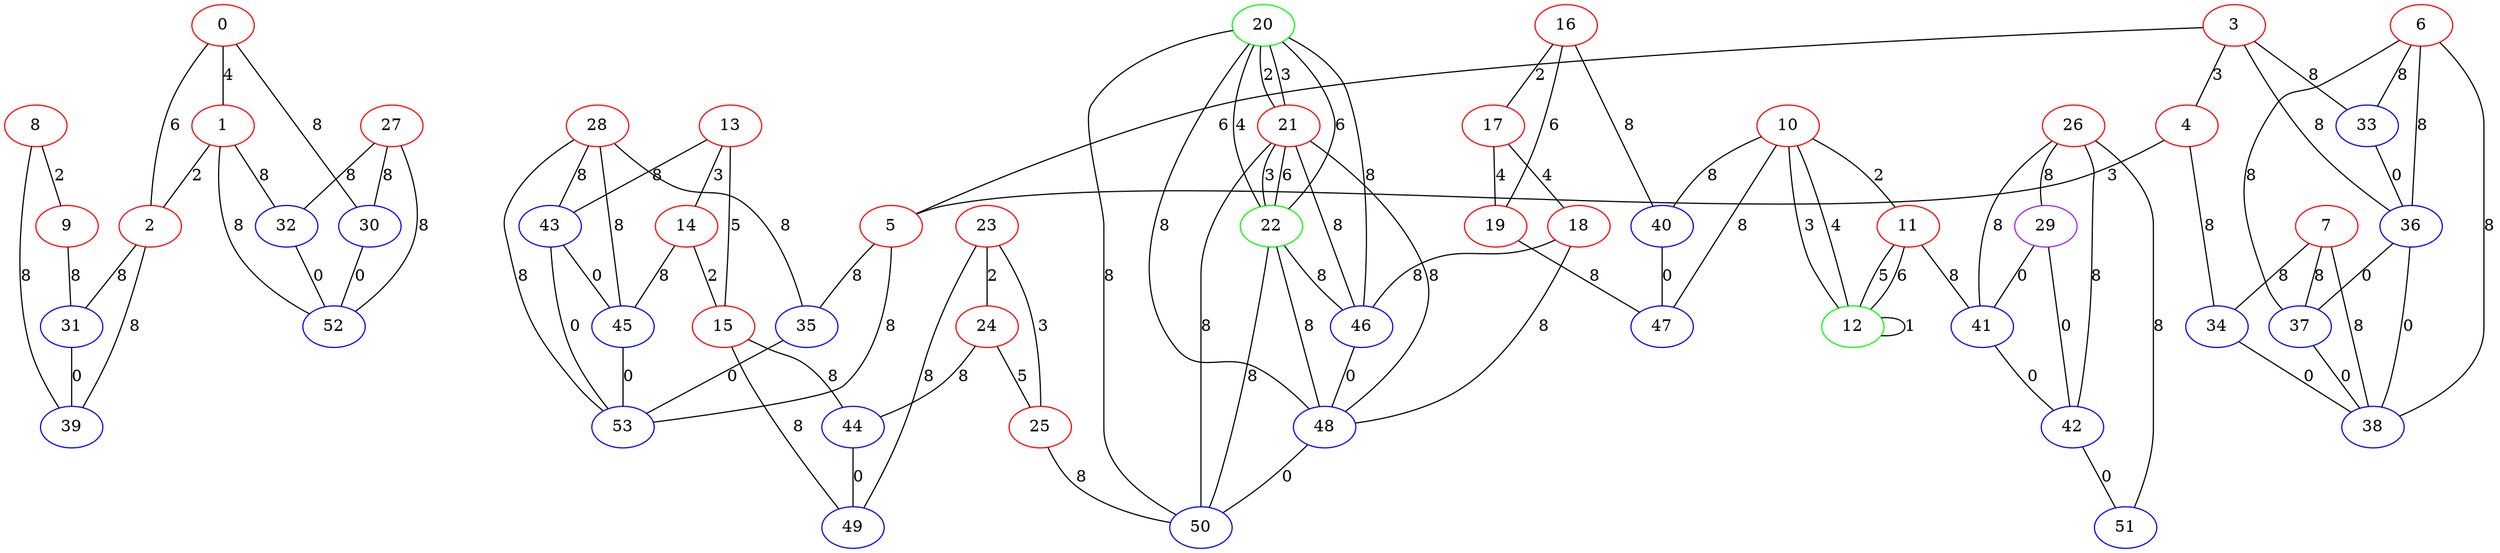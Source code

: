 graph "" {
0 [color=red, weight=1];
1 [color=red, weight=1];
2 [color=red, weight=1];
3 [color=red, weight=1];
4 [color=red, weight=1];
5 [color=red, weight=1];
6 [color=red, weight=1];
7 [color=red, weight=1];
8 [color=red, weight=1];
9 [color=red, weight=1];
10 [color=red, weight=1];
11 [color=red, weight=1];
12 [color=green, weight=2];
13 [color=red, weight=1];
14 [color=red, weight=1];
15 [color=red, weight=1];
16 [color=red, weight=1];
17 [color=red, weight=1];
18 [color=red, weight=1];
19 [color=red, weight=1];
20 [color=green, weight=2];
21 [color=red, weight=1];
22 [color=green, weight=2];
23 [color=red, weight=1];
24 [color=red, weight=1];
25 [color=red, weight=1];
26 [color=red, weight=1];
27 [color=red, weight=1];
28 [color=red, weight=1];
29 [color=purple, weight=4];
30 [color=blue, weight=3];
31 [color=blue, weight=3];
32 [color=blue, weight=3];
33 [color=blue, weight=3];
34 [color=blue, weight=3];
35 [color=blue, weight=3];
36 [color=blue, weight=3];
37 [color=blue, weight=3];
38 [color=blue, weight=3];
39 [color=blue, weight=3];
40 [color=blue, weight=3];
41 [color=blue, weight=3];
42 [color=blue, weight=3];
43 [color=blue, weight=3];
44 [color=blue, weight=3];
45 [color=blue, weight=3];
46 [color=blue, weight=3];
47 [color=blue, weight=3];
48 [color=blue, weight=3];
49 [color=blue, weight=3];
50 [color=blue, weight=3];
51 [color=blue, weight=3];
52 [color=blue, weight=3];
53 [color=blue, weight=3];
0 -- 1  [key=0, label=4];
0 -- 2  [key=0, label=6];
0 -- 30  [key=0, label=8];
1 -- 32  [key=0, label=8];
1 -- 2  [key=0, label=2];
1 -- 52  [key=0, label=8];
2 -- 39  [key=0, label=8];
2 -- 31  [key=0, label=8];
3 -- 33  [key=0, label=8];
3 -- 4  [key=0, label=3];
3 -- 5  [key=0, label=6];
3 -- 36  [key=0, label=8];
4 -- 34  [key=0, label=8];
4 -- 5  [key=0, label=3];
5 -- 35  [key=0, label=8];
5 -- 53  [key=0, label=8];
6 -- 33  [key=0, label=8];
6 -- 36  [key=0, label=8];
6 -- 37  [key=0, label=8];
6 -- 38  [key=0, label=8];
7 -- 34  [key=0, label=8];
7 -- 37  [key=0, label=8];
7 -- 38  [key=0, label=8];
8 -- 9  [key=0, label=2];
8 -- 39  [key=0, label=8];
9 -- 31  [key=0, label=8];
10 -- 40  [key=0, label=8];
10 -- 11  [key=0, label=2];
10 -- 12  [key=0, label=3];
10 -- 12  [key=1, label=4];
10 -- 47  [key=0, label=8];
11 -- 41  [key=0, label=8];
11 -- 12  [key=0, label=5];
11 -- 12  [key=1, label=6];
12 -- 12  [key=0, label=1];
13 -- 43  [key=0, label=8];
13 -- 14  [key=0, label=3];
13 -- 15  [key=0, label=5];
14 -- 45  [key=0, label=8];
14 -- 15  [key=0, label=2];
15 -- 49  [key=0, label=8];
15 -- 44  [key=0, label=8];
16 -- 40  [key=0, label=8];
16 -- 17  [key=0, label=2];
16 -- 19  [key=0, label=6];
17 -- 18  [key=0, label=4];
17 -- 19  [key=0, label=4];
18 -- 48  [key=0, label=8];
18 -- 46  [key=0, label=8];
19 -- 47  [key=0, label=8];
20 -- 48  [key=0, label=8];
20 -- 50  [key=0, label=8];
20 -- 46  [key=0, label=8];
20 -- 21  [key=0, label=3];
20 -- 21  [key=1, label=2];
20 -- 22  [key=0, label=6];
20 -- 22  [key=1, label=4];
21 -- 48  [key=0, label=8];
21 -- 50  [key=0, label=8];
21 -- 46  [key=0, label=8];
21 -- 22  [key=0, label=3];
21 -- 22  [key=1, label=6];
22 -- 48  [key=0, label=8];
22 -- 50  [key=0, label=8];
22 -- 46  [key=0, label=8];
23 -- 24  [key=0, label=2];
23 -- 25  [key=0, label=3];
23 -- 49  [key=0, label=8];
24 -- 25  [key=0, label=5];
24 -- 44  [key=0, label=8];
25 -- 50  [key=0, label=8];
26 -- 41  [key=0, label=8];
26 -- 42  [key=0, label=8];
26 -- 51  [key=0, label=8];
26 -- 29  [key=0, label=8];
27 -- 32  [key=0, label=8];
27 -- 52  [key=0, label=8];
27 -- 30  [key=0, label=8];
28 -- 43  [key=0, label=8];
28 -- 35  [key=0, label=8];
28 -- 45  [key=0, label=8];
28 -- 53  [key=0, label=8];
29 -- 41  [key=0, label=0];
29 -- 42  [key=0, label=0];
30 -- 52  [key=0, label=0];
31 -- 39  [key=0, label=0];
32 -- 52  [key=0, label=0];
33 -- 36  [key=0, label=0];
34 -- 38  [key=0, label=0];
35 -- 53  [key=0, label=0];
36 -- 37  [key=0, label=0];
36 -- 38  [key=0, label=0];
37 -- 38  [key=0, label=0];
40 -- 47  [key=0, label=0];
41 -- 42  [key=0, label=0];
42 -- 51  [key=0, label=0];
43 -- 53  [key=0, label=0];
43 -- 45  [key=0, label=0];
44 -- 49  [key=0, label=0];
45 -- 53  [key=0, label=0];
46 -- 48  [key=0, label=0];
48 -- 50  [key=0, label=0];
}
